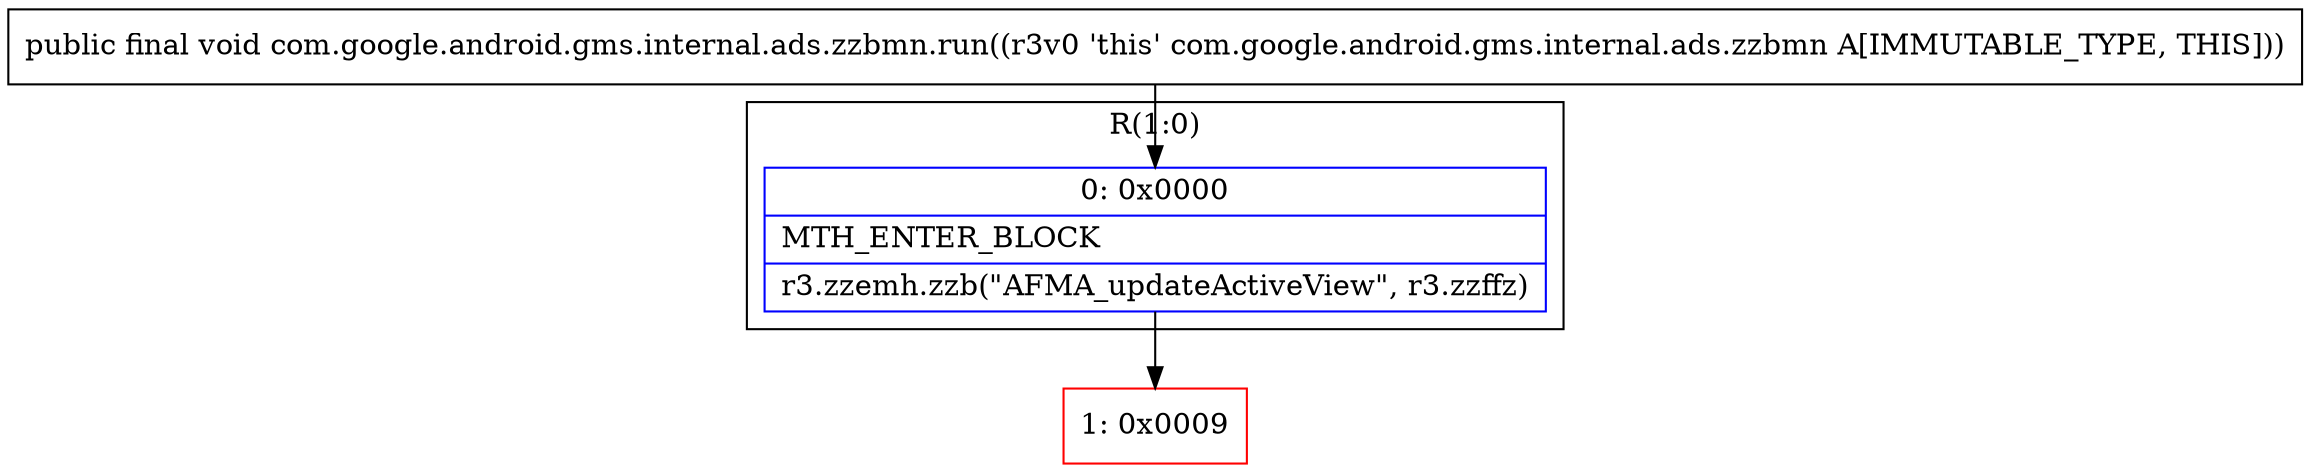 digraph "CFG forcom.google.android.gms.internal.ads.zzbmn.run()V" {
subgraph cluster_Region_1111881529 {
label = "R(1:0)";
node [shape=record,color=blue];
Node_0 [shape=record,label="{0\:\ 0x0000|MTH_ENTER_BLOCK\l|r3.zzemh.zzb(\"AFMA_updateActiveView\", r3.zzffz)\l}"];
}
Node_1 [shape=record,color=red,label="{1\:\ 0x0009}"];
MethodNode[shape=record,label="{public final void com.google.android.gms.internal.ads.zzbmn.run((r3v0 'this' com.google.android.gms.internal.ads.zzbmn A[IMMUTABLE_TYPE, THIS])) }"];
MethodNode -> Node_0;
Node_0 -> Node_1;
}

